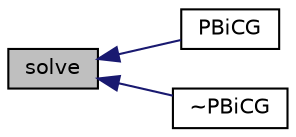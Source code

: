 digraph "solve"
{
  bgcolor="transparent";
  edge [fontname="Helvetica",fontsize="10",labelfontname="Helvetica",labelfontsize="10"];
  node [fontname="Helvetica",fontsize="10",shape=record];
  rankdir="LR";
  Node1074 [label="solve",height=0.2,width=0.4,color="black", fillcolor="grey75", style="filled", fontcolor="black"];
  Node1074 -> Node1075 [dir="back",color="midnightblue",fontsize="10",style="solid",fontname="Helvetica"];
  Node1075 [label="PBiCG",height=0.2,width=0.4,color="black",URL="$a28081.html#ab77d48e5de84033cec793412bb0b7e96",tooltip="Construct from matrix components and solver data stream. "];
  Node1074 -> Node1076 [dir="back",color="midnightblue",fontsize="10",style="solid",fontname="Helvetica"];
  Node1076 [label="~PBiCG",height=0.2,width=0.4,color="black",URL="$a28081.html#a209cffcc32f8d4ee6456f151b9ffd4bc",tooltip="Destructor. "];
}
